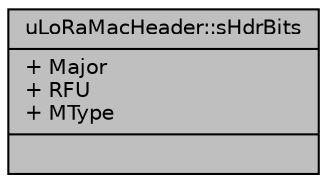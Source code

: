 digraph "uLoRaMacHeader::sHdrBits"
{
  edge [fontname="Helvetica",fontsize="10",labelfontname="Helvetica",labelfontsize="10"];
  node [fontname="Helvetica",fontsize="10",shape=record];
  Node1 [label="{uLoRaMacHeader::sHdrBits\n|+ Major\l+ RFU\l+ MType\l|}",height=0.2,width=0.4,color="black", fillcolor="grey75", style="filled", fontcolor="black"];
}

